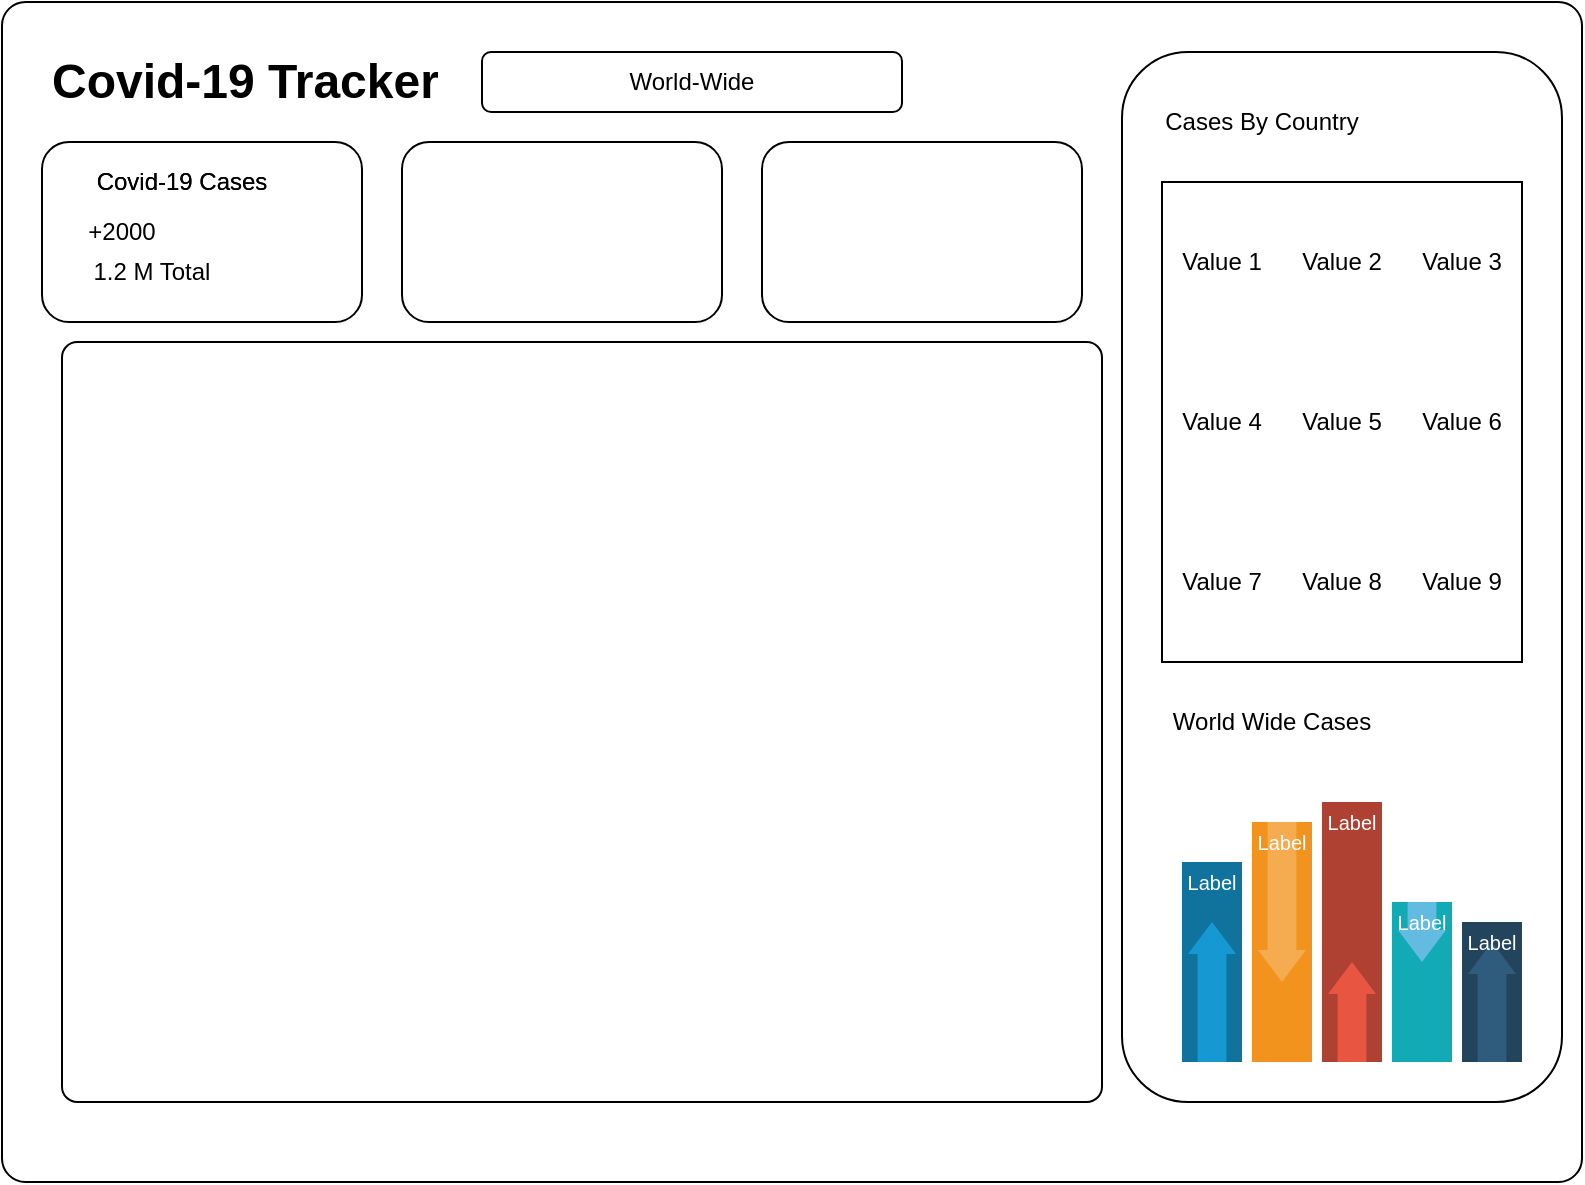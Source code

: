 <mxfile version="14.7.3" type="device"><diagram id="TrE8k0rEPPch0P3HTUFP" name="Page-1"><mxGraphModel dx="742" dy="604" grid="1" gridSize="10" guides="1" tooltips="1" connect="1" arrows="1" fold="1" page="1" pageScale="1" pageWidth="827" pageHeight="1169" math="0" shadow="0"><root><mxCell id="0"/><mxCell id="1" parent="0"/><mxCell id="NdP5TGisLvcu6SCJdO1E-13" value="" style="rounded=1;whiteSpace=wrap;html=1;arcSize=2;" vertex="1" parent="1"><mxGeometry x="60" y="290" width="790" height="590" as="geometry"/></mxCell><mxCell id="NdP5TGisLvcu6SCJdO1E-3" value="&lt;h1&gt;Covid-19 Tracker&lt;/h1&gt;" style="text;html=1;strokeColor=none;fillColor=none;spacing=5;spacingTop=-20;whiteSpace=wrap;overflow=hidden;rounded=0;" vertex="1" parent="1"><mxGeometry x="80" y="310" width="230" height="40" as="geometry"/></mxCell><mxCell id="NdP5TGisLvcu6SCJdO1E-4" value="World-Wide" style="rounded=1;whiteSpace=wrap;html=1;" vertex="1" parent="1"><mxGeometry x="300" y="315" width="210" height="30" as="geometry"/></mxCell><mxCell id="NdP5TGisLvcu6SCJdO1E-6" value="" style="rounded=1;whiteSpace=wrap;html=1;" vertex="1" parent="1"><mxGeometry x="80" y="360" width="160" height="90" as="geometry"/></mxCell><mxCell id="NdP5TGisLvcu6SCJdO1E-7" value="Covid-19 Cases" style="text;html=1;strokeColor=none;fillColor=none;align=center;verticalAlign=middle;whiteSpace=wrap;rounded=0;" vertex="1" parent="1"><mxGeometry x="100" y="370" width="100" height="20" as="geometry"/></mxCell><mxCell id="NdP5TGisLvcu6SCJdO1E-8" value="+2000" style="text;html=1;strokeColor=none;fillColor=none;align=center;verticalAlign=middle;whiteSpace=wrap;rounded=0;" vertex="1" parent="1"><mxGeometry x="100" y="395" width="40" height="20" as="geometry"/></mxCell><mxCell id="NdP5TGisLvcu6SCJdO1E-10" value="1.2 M Total" style="text;html=1;strokeColor=none;fillColor=none;align=center;verticalAlign=middle;whiteSpace=wrap;rounded=0;" vertex="1" parent="1"><mxGeometry x="100" y="415" width="70" height="20" as="geometry"/></mxCell><mxCell id="NdP5TGisLvcu6SCJdO1E-11" value="" style="rounded=1;whiteSpace=wrap;html=1;" vertex="1" parent="1"><mxGeometry x="260" y="360" width="160" height="90" as="geometry"/></mxCell><mxCell id="NdP5TGisLvcu6SCJdO1E-12" value="" style="rounded=1;whiteSpace=wrap;html=1;" vertex="1" parent="1"><mxGeometry x="440" y="360" width="160" height="90" as="geometry"/></mxCell><mxCell id="NdP5TGisLvcu6SCJdO1E-14" value="" style="rounded=1;whiteSpace=wrap;html=1;arcSize=2;" vertex="1" parent="1"><mxGeometry x="90" y="460" width="520" height="380" as="geometry"/></mxCell><mxCell id="NdP5TGisLvcu6SCJdO1E-15" value="" style="shape=image;html=1;verticalAlign=top;verticalLabelPosition=bottom;labelBackgroundColor=#ffffff;imageAspect=0;aspect=fixed;image=https://cdn3.iconfinder.com/data/icons/glypho-free/64/map-pin-marker-circle-128.png" vertex="1" parent="1"><mxGeometry x="276" y="596" width="128" height="128" as="geometry"/></mxCell><mxCell id="NdP5TGisLvcu6SCJdO1E-16" value="Covid-19 Cases" style="text;html=1;strokeColor=none;fillColor=none;align=center;verticalAlign=middle;whiteSpace=wrap;rounded=0;" vertex="1" parent="1"><mxGeometry x="100" y="370" width="100" height="20" as="geometry"/></mxCell><mxCell id="NdP5TGisLvcu6SCJdO1E-17" value="" style="rounded=1;whiteSpace=wrap;html=1;" vertex="1" parent="1"><mxGeometry x="620" y="315" width="220" height="525" as="geometry"/></mxCell><mxCell id="NdP5TGisLvcu6SCJdO1E-18" value="Cases By Country" style="text;html=1;strokeColor=none;fillColor=none;align=center;verticalAlign=middle;whiteSpace=wrap;rounded=0;" vertex="1" parent="1"><mxGeometry x="630" y="340" width="120" height="20" as="geometry"/></mxCell><mxCell id="NdP5TGisLvcu6SCJdO1E-19" value="World Wide Cases" style="text;html=1;strokeColor=none;fillColor=none;align=center;verticalAlign=middle;whiteSpace=wrap;rounded=0;" vertex="1" parent="1"><mxGeometry x="630" y="640" width="130" height="20" as="geometry"/></mxCell><mxCell id="NdP5TGisLvcu6SCJdO1E-38" value="" style="fillColor=#10739E;strokeColor=none;" vertex="1" parent="1"><mxGeometry x="650" y="720" width="30" height="100" as="geometry"/></mxCell><mxCell id="NdP5TGisLvcu6SCJdO1E-39" value="" style="shape=mxgraph.arrows2.arrow;dy=0.4;dx=16;notch=0;direction=north;fillColor=#1699D3;strokeColor=none;" vertex="1" parent="NdP5TGisLvcu6SCJdO1E-38"><mxGeometry x="3" y="30" width="24" height="70" as="geometry"/></mxCell><mxCell id="NdP5TGisLvcu6SCJdO1E-40" value="Label" style="text;html=1;align=center;verticalAlign=middle;whiteSpace=wrap;fontColor=#FFFFFF;fontSize=10;" vertex="1" parent="NdP5TGisLvcu6SCJdO1E-38"><mxGeometry width="30" height="20" as="geometry"/></mxCell><mxCell id="NdP5TGisLvcu6SCJdO1E-41" value="" style="fillColor=#F2931E;strokeColor=none;" vertex="1" parent="1"><mxGeometry x="685" y="700" width="30" height="120" as="geometry"/></mxCell><mxCell id="NdP5TGisLvcu6SCJdO1E-42" value="" style="shape=mxgraph.arrows2.arrow;dy=0.4;dx=16;notch=0;direction=south;fillColor=#F5AB50;strokeColor=none;" vertex="1" parent="NdP5TGisLvcu6SCJdO1E-41"><mxGeometry x="3" width="24" height="80" as="geometry"/></mxCell><mxCell id="NdP5TGisLvcu6SCJdO1E-43" value="Label" style="text;html=1;align=center;verticalAlign=middle;whiteSpace=wrap;fontColor=#FFFFFF;fontSize=10;" vertex="1" parent="NdP5TGisLvcu6SCJdO1E-41"><mxGeometry width="30" height="20" as="geometry"/></mxCell><mxCell id="NdP5TGisLvcu6SCJdO1E-44" value="" style="fillColor=#AE4132;strokeColor=none;" vertex="1" parent="1"><mxGeometry x="720" y="690" width="30" height="130" as="geometry"/></mxCell><mxCell id="NdP5TGisLvcu6SCJdO1E-45" value="" style="shape=mxgraph.arrows2.arrow;dy=0.4;dx=16;notch=0;direction=north;fillColor=#E85642;strokeColor=none;" vertex="1" parent="NdP5TGisLvcu6SCJdO1E-44"><mxGeometry x="3" y="80" width="24" height="50" as="geometry"/></mxCell><mxCell id="NdP5TGisLvcu6SCJdO1E-46" value="Label" style="text;html=1;align=center;verticalAlign=middle;whiteSpace=wrap;fontColor=#FFFFFF;fontSize=10;" vertex="1" parent="NdP5TGisLvcu6SCJdO1E-44"><mxGeometry width="30" height="20" as="geometry"/></mxCell><mxCell id="NdP5TGisLvcu6SCJdO1E-47" value="" style="fillColor=#12AAB5;strokeColor=none;" vertex="1" parent="1"><mxGeometry x="755" y="740" width="30" height="80" as="geometry"/></mxCell><mxCell id="NdP5TGisLvcu6SCJdO1E-48" value="" style="shape=mxgraph.arrows2.arrow;dy=0.4;dx=16;notch=0;direction=south;fillColor=#64BBE2;strokeColor=none;" vertex="1" parent="NdP5TGisLvcu6SCJdO1E-47"><mxGeometry x="3" width="24" height="30" as="geometry"/></mxCell><mxCell id="NdP5TGisLvcu6SCJdO1E-49" value="Label" style="text;html=1;align=center;verticalAlign=middle;whiteSpace=wrap;fontColor=#FFFFFF;fontSize=10;" vertex="1" parent="NdP5TGisLvcu6SCJdO1E-47"><mxGeometry width="30" height="20" as="geometry"/></mxCell><mxCell id="NdP5TGisLvcu6SCJdO1E-50" value="" style="fillColor=#23445D;strokeColor=none;" vertex="1" parent="1"><mxGeometry x="790" y="750" width="30" height="70" as="geometry"/></mxCell><mxCell id="NdP5TGisLvcu6SCJdO1E-51" value="" style="shape=mxgraph.arrows2.arrow;dy=0.4;dx=16;notch=0;direction=north;fillColor=#2F5B7C;strokeColor=none;" vertex="1" parent="NdP5TGisLvcu6SCJdO1E-50"><mxGeometry x="3" y="10" width="24" height="60" as="geometry"/></mxCell><mxCell id="NdP5TGisLvcu6SCJdO1E-52" value="Label" style="text;html=1;align=center;verticalAlign=middle;whiteSpace=wrap;fontColor=#FFFFFF;fontSize=10;" vertex="1" parent="NdP5TGisLvcu6SCJdO1E-50"><mxGeometry width="30" height="20" as="geometry"/></mxCell><mxCell id="NdP5TGisLvcu6SCJdO1E-53" value="" style="shape=table;html=1;whiteSpace=wrap;startSize=0;container=1;collapsible=0;childLayout=tableLayout;columnLines=0;rowLines=0;" vertex="1" parent="1"><mxGeometry x="640" y="380" width="180" height="240" as="geometry"/></mxCell><mxCell id="NdP5TGisLvcu6SCJdO1E-54" value="" style="shape=partialRectangle;html=1;whiteSpace=wrap;collapsible=0;dropTarget=0;pointerEvents=0;fillColor=none;top=0;left=0;bottom=0;right=0;points=[[0,0.5],[1,0.5]];portConstraint=eastwest;" vertex="1" parent="NdP5TGisLvcu6SCJdO1E-53"><mxGeometry width="180" height="80" as="geometry"/></mxCell><mxCell id="NdP5TGisLvcu6SCJdO1E-55" value="Value 1" style="shape=partialRectangle;html=1;whiteSpace=wrap;connectable=0;fillColor=none;top=0;left=0;bottom=0;right=0;overflow=hidden;" vertex="1" parent="NdP5TGisLvcu6SCJdO1E-54"><mxGeometry width="60" height="80" as="geometry"/></mxCell><mxCell id="NdP5TGisLvcu6SCJdO1E-56" value="Value 2" style="shape=partialRectangle;html=1;whiteSpace=wrap;connectable=0;fillColor=none;top=0;left=0;bottom=0;right=0;overflow=hidden;" vertex="1" parent="NdP5TGisLvcu6SCJdO1E-54"><mxGeometry x="60" width="60" height="80" as="geometry"/></mxCell><mxCell id="NdP5TGisLvcu6SCJdO1E-57" value="Value 3" style="shape=partialRectangle;html=1;whiteSpace=wrap;connectable=0;fillColor=none;top=0;left=0;bottom=0;right=0;overflow=hidden;" vertex="1" parent="NdP5TGisLvcu6SCJdO1E-54"><mxGeometry x="120" width="60" height="80" as="geometry"/></mxCell><mxCell id="NdP5TGisLvcu6SCJdO1E-58" value="" style="shape=partialRectangle;html=1;whiteSpace=wrap;collapsible=0;dropTarget=0;pointerEvents=0;fillColor=none;top=0;left=0;bottom=0;right=0;points=[[0,0.5],[1,0.5]];portConstraint=eastwest;" vertex="1" parent="NdP5TGisLvcu6SCJdO1E-53"><mxGeometry y="80" width="180" height="80" as="geometry"/></mxCell><mxCell id="NdP5TGisLvcu6SCJdO1E-59" value="Value 4" style="shape=partialRectangle;html=1;whiteSpace=wrap;connectable=0;fillColor=none;top=0;left=0;bottom=0;right=0;overflow=hidden;" vertex="1" parent="NdP5TGisLvcu6SCJdO1E-58"><mxGeometry width="60" height="80" as="geometry"/></mxCell><mxCell id="NdP5TGisLvcu6SCJdO1E-60" value="Value 5" style="shape=partialRectangle;html=1;whiteSpace=wrap;connectable=0;fillColor=none;top=0;left=0;bottom=0;right=0;overflow=hidden;" vertex="1" parent="NdP5TGisLvcu6SCJdO1E-58"><mxGeometry x="60" width="60" height="80" as="geometry"/></mxCell><mxCell id="NdP5TGisLvcu6SCJdO1E-61" value="Value 6" style="shape=partialRectangle;html=1;whiteSpace=wrap;connectable=0;fillColor=none;top=0;left=0;bottom=0;right=0;overflow=hidden;" vertex="1" parent="NdP5TGisLvcu6SCJdO1E-58"><mxGeometry x="120" width="60" height="80" as="geometry"/></mxCell><mxCell id="NdP5TGisLvcu6SCJdO1E-62" value="" style="shape=partialRectangle;html=1;whiteSpace=wrap;collapsible=0;dropTarget=0;pointerEvents=0;fillColor=none;top=0;left=0;bottom=0;right=0;points=[[0,0.5],[1,0.5]];portConstraint=eastwest;" vertex="1" parent="NdP5TGisLvcu6SCJdO1E-53"><mxGeometry y="160" width="180" height="80" as="geometry"/></mxCell><mxCell id="NdP5TGisLvcu6SCJdO1E-63" value="Value 7" style="shape=partialRectangle;html=1;whiteSpace=wrap;connectable=0;fillColor=none;top=0;left=0;bottom=0;right=0;overflow=hidden;" vertex="1" parent="NdP5TGisLvcu6SCJdO1E-62"><mxGeometry width="60" height="80" as="geometry"/></mxCell><mxCell id="NdP5TGisLvcu6SCJdO1E-64" value="Value 8" style="shape=partialRectangle;html=1;whiteSpace=wrap;connectable=0;fillColor=none;top=0;left=0;bottom=0;right=0;overflow=hidden;" vertex="1" parent="NdP5TGisLvcu6SCJdO1E-62"><mxGeometry x="60" width="60" height="80" as="geometry"/></mxCell><mxCell id="NdP5TGisLvcu6SCJdO1E-65" value="Value 9" style="shape=partialRectangle;html=1;whiteSpace=wrap;connectable=0;fillColor=none;top=0;left=0;bottom=0;right=0;overflow=hidden;" vertex="1" parent="NdP5TGisLvcu6SCJdO1E-62"><mxGeometry x="120" width="60" height="80" as="geometry"/></mxCell></root></mxGraphModel></diagram></mxfile>